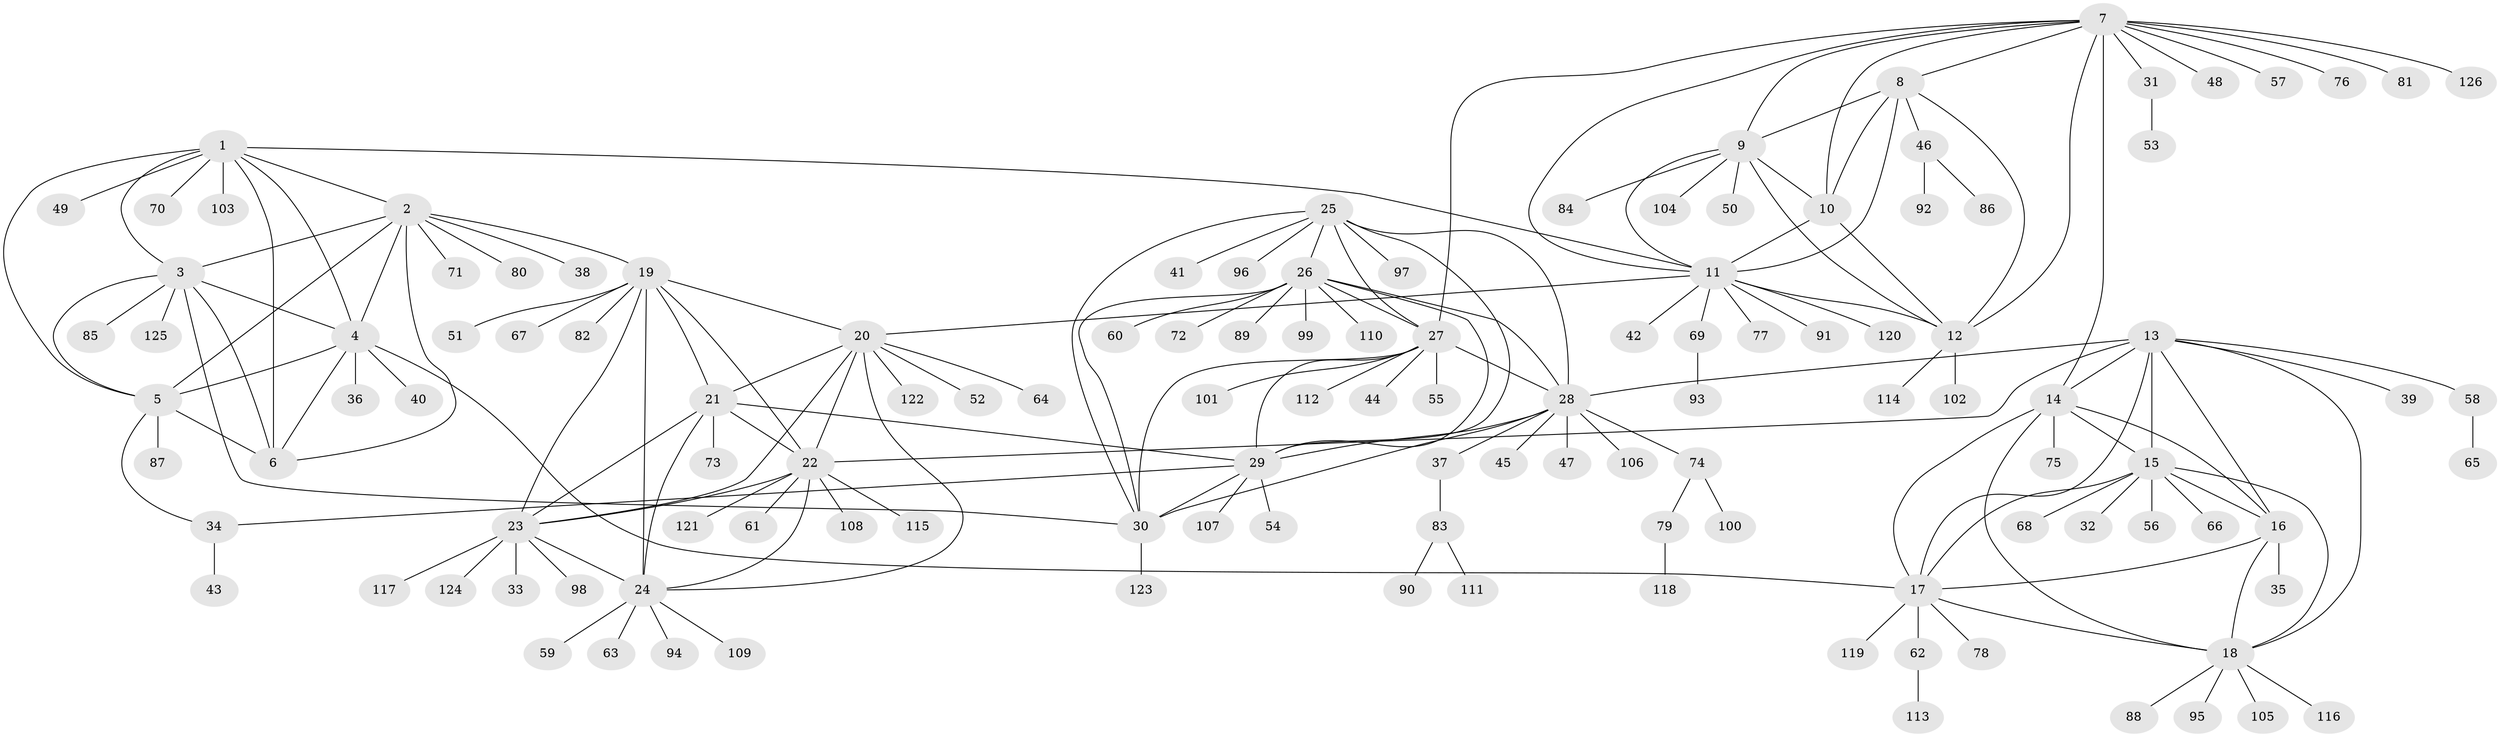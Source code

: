 // Generated by graph-tools (version 1.1) at 2025/50/03/09/25 03:50:34]
// undirected, 126 vertices, 182 edges
graph export_dot {
graph [start="1"]
  node [color=gray90,style=filled];
  1;
  2;
  3;
  4;
  5;
  6;
  7;
  8;
  9;
  10;
  11;
  12;
  13;
  14;
  15;
  16;
  17;
  18;
  19;
  20;
  21;
  22;
  23;
  24;
  25;
  26;
  27;
  28;
  29;
  30;
  31;
  32;
  33;
  34;
  35;
  36;
  37;
  38;
  39;
  40;
  41;
  42;
  43;
  44;
  45;
  46;
  47;
  48;
  49;
  50;
  51;
  52;
  53;
  54;
  55;
  56;
  57;
  58;
  59;
  60;
  61;
  62;
  63;
  64;
  65;
  66;
  67;
  68;
  69;
  70;
  71;
  72;
  73;
  74;
  75;
  76;
  77;
  78;
  79;
  80;
  81;
  82;
  83;
  84;
  85;
  86;
  87;
  88;
  89;
  90;
  91;
  92;
  93;
  94;
  95;
  96;
  97;
  98;
  99;
  100;
  101;
  102;
  103;
  104;
  105;
  106;
  107;
  108;
  109;
  110;
  111;
  112;
  113;
  114;
  115;
  116;
  117;
  118;
  119;
  120;
  121;
  122;
  123;
  124;
  125;
  126;
  1 -- 2;
  1 -- 3;
  1 -- 4;
  1 -- 5;
  1 -- 6;
  1 -- 11;
  1 -- 49;
  1 -- 70;
  1 -- 103;
  2 -- 3;
  2 -- 4;
  2 -- 5;
  2 -- 6;
  2 -- 19;
  2 -- 38;
  2 -- 71;
  2 -- 80;
  3 -- 4;
  3 -- 5;
  3 -- 6;
  3 -- 30;
  3 -- 85;
  3 -- 125;
  4 -- 5;
  4 -- 6;
  4 -- 17;
  4 -- 36;
  4 -- 40;
  5 -- 6;
  5 -- 34;
  5 -- 87;
  7 -- 8;
  7 -- 9;
  7 -- 10;
  7 -- 11;
  7 -- 12;
  7 -- 14;
  7 -- 27;
  7 -- 31;
  7 -- 48;
  7 -- 57;
  7 -- 76;
  7 -- 81;
  7 -- 126;
  8 -- 9;
  8 -- 10;
  8 -- 11;
  8 -- 12;
  8 -- 46;
  9 -- 10;
  9 -- 11;
  9 -- 12;
  9 -- 50;
  9 -- 84;
  9 -- 104;
  10 -- 11;
  10 -- 12;
  11 -- 12;
  11 -- 20;
  11 -- 42;
  11 -- 69;
  11 -- 77;
  11 -- 91;
  11 -- 120;
  12 -- 102;
  12 -- 114;
  13 -- 14;
  13 -- 15;
  13 -- 16;
  13 -- 17;
  13 -- 18;
  13 -- 22;
  13 -- 28;
  13 -- 39;
  13 -- 58;
  14 -- 15;
  14 -- 16;
  14 -- 17;
  14 -- 18;
  14 -- 75;
  15 -- 16;
  15 -- 17;
  15 -- 18;
  15 -- 32;
  15 -- 56;
  15 -- 66;
  15 -- 68;
  16 -- 17;
  16 -- 18;
  16 -- 35;
  17 -- 18;
  17 -- 62;
  17 -- 78;
  17 -- 119;
  18 -- 88;
  18 -- 95;
  18 -- 105;
  18 -- 116;
  19 -- 20;
  19 -- 21;
  19 -- 22;
  19 -- 23;
  19 -- 24;
  19 -- 51;
  19 -- 67;
  19 -- 82;
  20 -- 21;
  20 -- 22;
  20 -- 23;
  20 -- 24;
  20 -- 52;
  20 -- 64;
  20 -- 122;
  21 -- 22;
  21 -- 23;
  21 -- 24;
  21 -- 29;
  21 -- 73;
  22 -- 23;
  22 -- 24;
  22 -- 61;
  22 -- 108;
  22 -- 115;
  22 -- 121;
  23 -- 24;
  23 -- 33;
  23 -- 98;
  23 -- 117;
  23 -- 124;
  24 -- 59;
  24 -- 63;
  24 -- 94;
  24 -- 109;
  25 -- 26;
  25 -- 27;
  25 -- 28;
  25 -- 29;
  25 -- 30;
  25 -- 41;
  25 -- 96;
  25 -- 97;
  26 -- 27;
  26 -- 28;
  26 -- 29;
  26 -- 30;
  26 -- 60;
  26 -- 72;
  26 -- 89;
  26 -- 99;
  26 -- 110;
  27 -- 28;
  27 -- 29;
  27 -- 30;
  27 -- 44;
  27 -- 55;
  27 -- 101;
  27 -- 112;
  28 -- 29;
  28 -- 30;
  28 -- 37;
  28 -- 45;
  28 -- 47;
  28 -- 74;
  28 -- 106;
  29 -- 30;
  29 -- 34;
  29 -- 54;
  29 -- 107;
  30 -- 123;
  31 -- 53;
  34 -- 43;
  37 -- 83;
  46 -- 86;
  46 -- 92;
  58 -- 65;
  62 -- 113;
  69 -- 93;
  74 -- 79;
  74 -- 100;
  79 -- 118;
  83 -- 90;
  83 -- 111;
}
